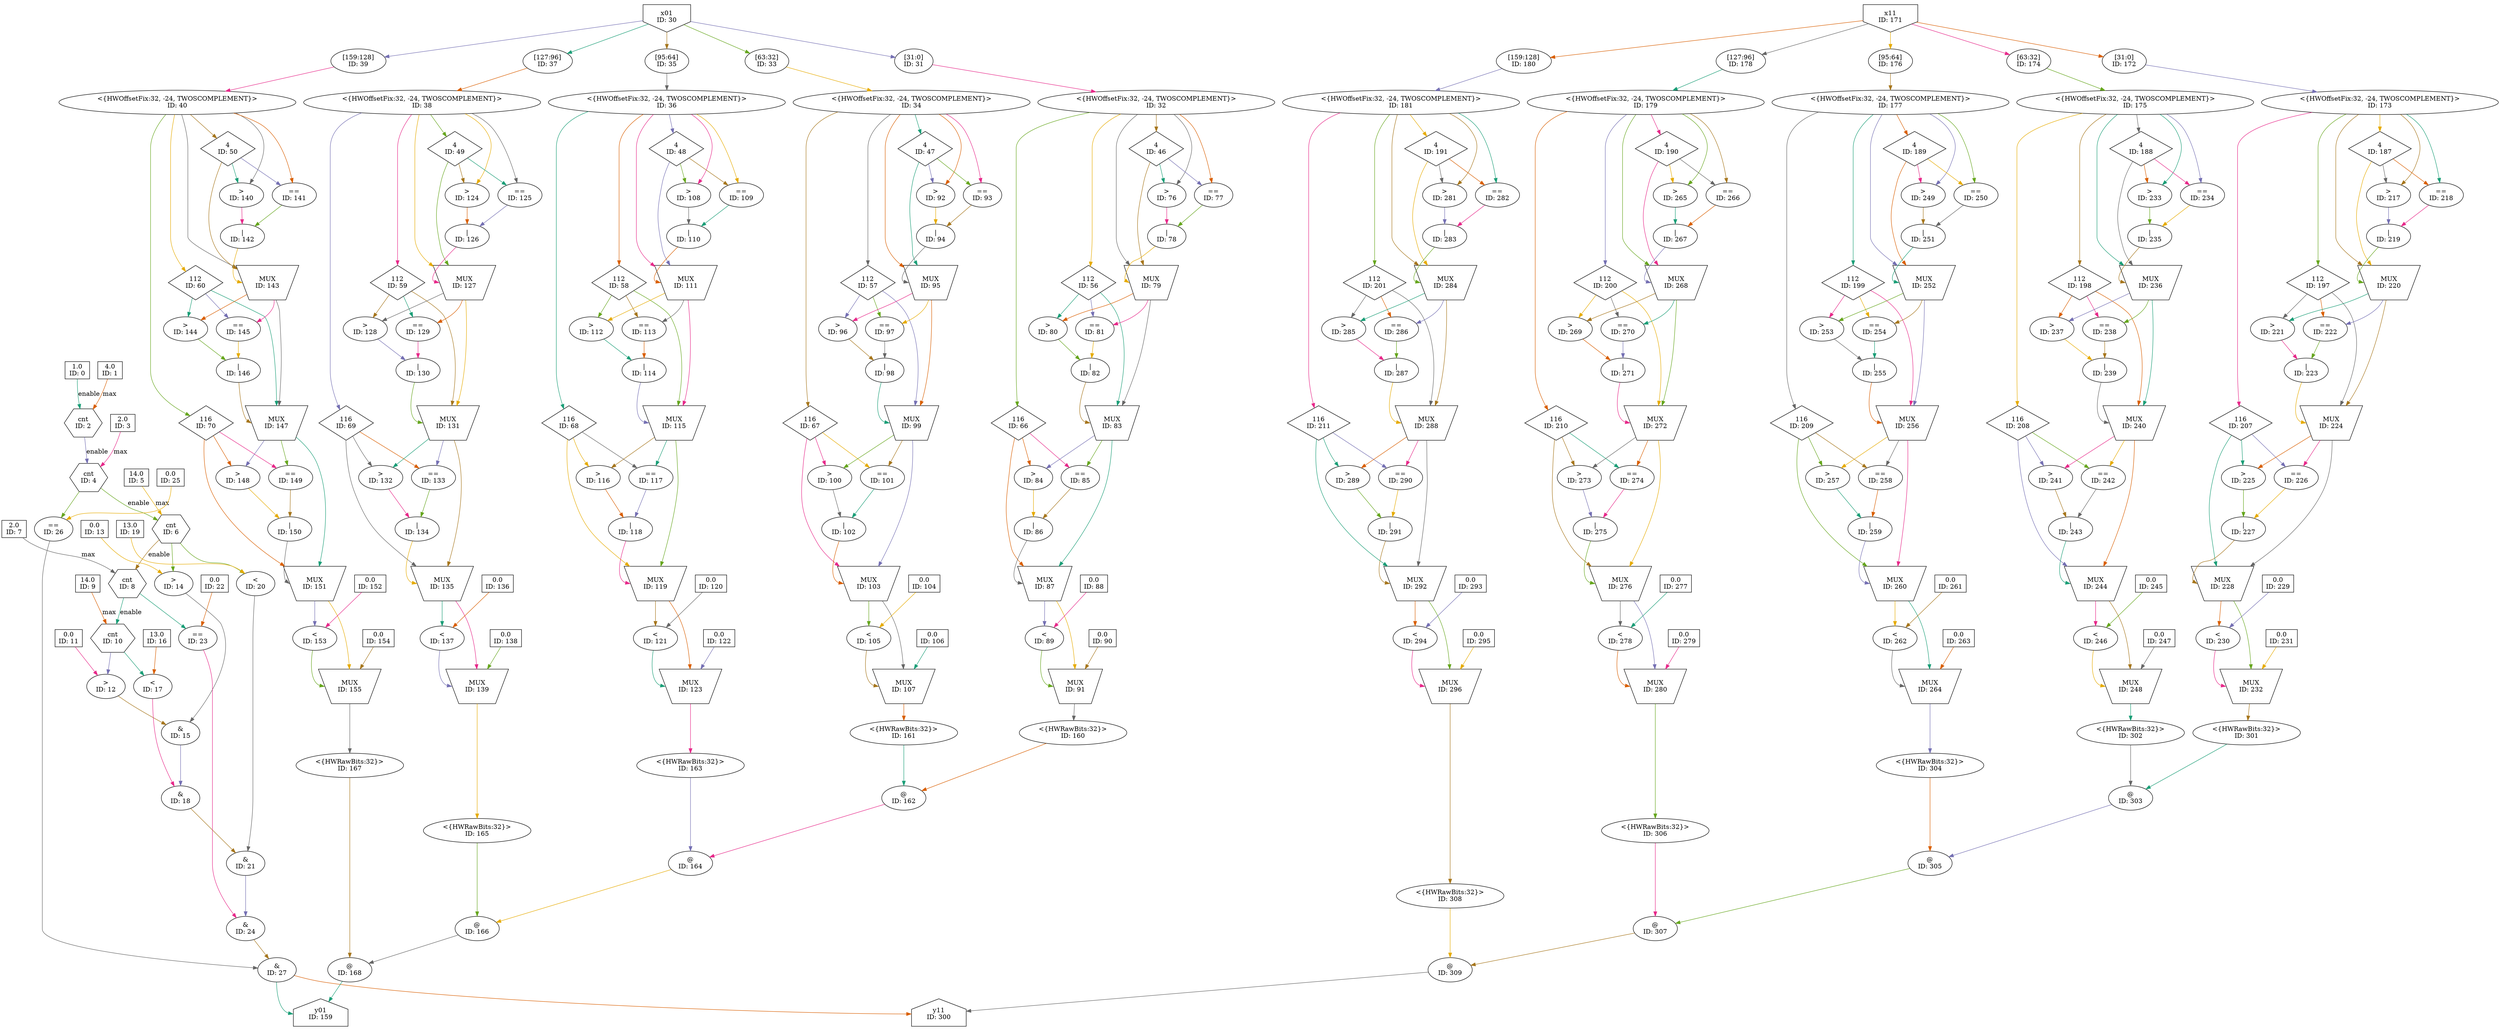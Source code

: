 digraph maxpooling00_optimised{
	NodeConstantDouble0 [shape=box, label="1.0\nID: 0"];
	NodeConstantDouble1 [shape=box, label="4.0\nID: 1"];
	NodeCounterV12 [shape=hexagon, label="cnt\nID: 2"];
	NodeConstantDouble3 [shape=box, label="2.0\nID: 3"];
	NodeCounterV14 [shape=hexagon, label="cnt\nID: 4"];
	NodeConstantDouble5 [shape=box, label="14.0\nID: 5"];
	NodeCounterV16 [shape=hexagon, label="cnt\nID: 6"];
	NodeConstantDouble7 [shape=box, label="2.0\nID: 7"];
	NodeCounterV18 [shape=hexagon, label="cnt\nID: 8"];
	NodeConstantDouble9 [shape=box, label="14.0\nID: 9"];
	NodeCounterV110 [shape=hexagon, label="cnt\nID: 10"];
	NodeConstantDouble11 [shape=box, label="0.0\nID: 11"];
	NodeGt12 [label=">\nID: 12"];
	NodeConstantDouble13 [shape=box, label="0.0\nID: 13"];
	NodeGt14 [label=">\nID: 14"];
	NodeAnd15 [label="&\nID: 15"];
	NodeConstantDouble16 [shape=box, label="13.0\nID: 16"];
	NodeLt17 [label="<\nID: 17"];
	NodeAnd18 [label="&\nID: 18"];
	NodeConstantDouble19 [shape=box, label="13.0\nID: 19"];
	NodeLt20 [label="<\nID: 20"];
	NodeAnd21 [label="&\nID: 21"];
	NodeConstantDouble22 [shape=box, label="0.0\nID: 22"];
	NodeEq23 [label="==\nID: 23"];
	NodeAnd24 [label="&\nID: 24"];
	NodeConstantDouble25 [shape=box, label="0.0\nID: 25"];
	NodeEq26 [label="==\nID: 26"];
	NodeAnd27 [label="&\nID: 27"];
	NodeInput30 [shape=invhouse, label="x01\nID: 30"];
	NodeSlice39 [label="[159:128]\nID: 39"];
	NodeReinterpret40 [label="<{HWOffsetFix:32, -24, TWOSCOMPLEMENT}>\nID: 40"];
	NodeStreamOffset70 [shape=diamond, label="116\nID: 70"];
	NodeStreamOffset60 [shape=diamond, label="112\nID: 60"];
	NodeStreamOffset50 [shape=diamond, label="4\nID: 50"];
	NodeGt140 [label=">\nID: 140"];
	NodeEq141 [label="==\nID: 141"];
	NodeOr142 [label="|\nID: 142"];
	NodeMux143 [shape=invtrapezium, label="MUX\nID: 143", height=0.5];
	NodeGt144 [label=">\nID: 144"];
	NodeEq145 [label="==\nID: 145"];
	NodeOr146 [label="|\nID: 146"];
	NodeMux147 [shape=invtrapezium, label="MUX\nID: 147", height=0.5];
	NodeGt148 [label=">\nID: 148"];
	NodeEq149 [label="==\nID: 149"];
	NodeOr150 [label="|\nID: 150"];
	NodeMux151 [shape=invtrapezium, label="MUX\nID: 151", height=0.5];
	NodeConstantDouble152 [shape=box, label="0.0\nID: 152"];
	NodeLt153 [label="<\nID: 153"];
	NodeConstantDouble154 [shape=box, label="0.0\nID: 154"];
	NodeMux155 [shape=invtrapezium, label="MUX\nID: 155", height=0.5];
	NodeReinterpret167 [label="<{HWRawBits:32}>\nID: 167"];
	NodeSlice37 [label="[127:96]\nID: 37"];
	NodeReinterpret38 [label="<{HWOffsetFix:32, -24, TWOSCOMPLEMENT}>\nID: 38"];
	NodeStreamOffset69 [shape=diamond, label="116\nID: 69"];
	NodeStreamOffset59 [shape=diamond, label="112\nID: 59"];
	NodeStreamOffset49 [shape=diamond, label="4\nID: 49"];
	NodeGt124 [label=">\nID: 124"];
	NodeEq125 [label="==\nID: 125"];
	NodeOr126 [label="|\nID: 126"];
	NodeMux127 [shape=invtrapezium, label="MUX\nID: 127", height=0.5];
	NodeGt128 [label=">\nID: 128"];
	NodeEq129 [label="==\nID: 129"];
	NodeOr130 [label="|\nID: 130"];
	NodeMux131 [shape=invtrapezium, label="MUX\nID: 131", height=0.5];
	NodeGt132 [label=">\nID: 132"];
	NodeEq133 [label="==\nID: 133"];
	NodeOr134 [label="|\nID: 134"];
	NodeMux135 [shape=invtrapezium, label="MUX\nID: 135", height=0.5];
	NodeConstantDouble136 [shape=box, label="0.0\nID: 136"];
	NodeLt137 [label="<\nID: 137"];
	NodeConstantDouble138 [shape=box, label="0.0\nID: 138"];
	NodeMux139 [shape=invtrapezium, label="MUX\nID: 139", height=0.5];
	NodeReinterpret165 [label="<{HWRawBits:32}>\nID: 165"];
	NodeSlice35 [label="[95:64]\nID: 35"];
	NodeReinterpret36 [label="<{HWOffsetFix:32, -24, TWOSCOMPLEMENT}>\nID: 36"];
	NodeStreamOffset68 [shape=diamond, label="116\nID: 68"];
	NodeStreamOffset58 [shape=diamond, label="112\nID: 58"];
	NodeStreamOffset48 [shape=diamond, label="4\nID: 48"];
	NodeGt108 [label=">\nID: 108"];
	NodeEq109 [label="==\nID: 109"];
	NodeOr110 [label="|\nID: 110"];
	NodeMux111 [shape=invtrapezium, label="MUX\nID: 111", height=0.5];
	NodeGt112 [label=">\nID: 112"];
	NodeEq113 [label="==\nID: 113"];
	NodeOr114 [label="|\nID: 114"];
	NodeMux115 [shape=invtrapezium, label="MUX\nID: 115", height=0.5];
	NodeGt116 [label=">\nID: 116"];
	NodeEq117 [label="==\nID: 117"];
	NodeOr118 [label="|\nID: 118"];
	NodeMux119 [shape=invtrapezium, label="MUX\nID: 119", height=0.5];
	NodeConstantDouble120 [shape=box, label="0.0\nID: 120"];
	NodeLt121 [label="<\nID: 121"];
	NodeConstantDouble122 [shape=box, label="0.0\nID: 122"];
	NodeMux123 [shape=invtrapezium, label="MUX\nID: 123", height=0.5];
	NodeReinterpret163 [label="<{HWRawBits:32}>\nID: 163"];
	NodeSlice33 [label="[63:32]\nID: 33"];
	NodeReinterpret34 [label="<{HWOffsetFix:32, -24, TWOSCOMPLEMENT}>\nID: 34"];
	NodeStreamOffset67 [shape=diamond, label="116\nID: 67"];
	NodeStreamOffset57 [shape=diamond, label="112\nID: 57"];
	NodeStreamOffset47 [shape=diamond, label="4\nID: 47"];
	NodeGt92 [label=">\nID: 92"];
	NodeEq93 [label="==\nID: 93"];
	NodeOr94 [label="|\nID: 94"];
	NodeMux95 [shape=invtrapezium, label="MUX\nID: 95", height=0.5];
	NodeGt96 [label=">\nID: 96"];
	NodeEq97 [label="==\nID: 97"];
	NodeOr98 [label="|\nID: 98"];
	NodeMux99 [shape=invtrapezium, label="MUX\nID: 99", height=0.5];
	NodeGt100 [label=">\nID: 100"];
	NodeEq101 [label="==\nID: 101"];
	NodeOr102 [label="|\nID: 102"];
	NodeMux103 [shape=invtrapezium, label="MUX\nID: 103", height=0.5];
	NodeConstantDouble104 [shape=box, label="0.0\nID: 104"];
	NodeLt105 [label="<\nID: 105"];
	NodeConstantDouble106 [shape=box, label="0.0\nID: 106"];
	NodeMux107 [shape=invtrapezium, label="MUX\nID: 107", height=0.5];
	NodeReinterpret161 [label="<{HWRawBits:32}>\nID: 161"];
	NodeSlice31 [label="[31:0]\nID: 31"];
	NodeReinterpret32 [label="<{HWOffsetFix:32, -24, TWOSCOMPLEMENT}>\nID: 32"];
	NodeStreamOffset66 [shape=diamond, label="116\nID: 66"];
	NodeStreamOffset56 [shape=diamond, label="112\nID: 56"];
	NodeStreamOffset46 [shape=diamond, label="4\nID: 46"];
	NodeGt76 [label=">\nID: 76"];
	NodeEq77 [label="==\nID: 77"];
	NodeOr78 [label="|\nID: 78"];
	NodeMux79 [shape=invtrapezium, label="MUX\nID: 79", height=0.5];
	NodeGt80 [label=">\nID: 80"];
	NodeEq81 [label="==\nID: 81"];
	NodeOr82 [label="|\nID: 82"];
	NodeMux83 [shape=invtrapezium, label="MUX\nID: 83", height=0.5];
	NodeGt84 [label=">\nID: 84"];
	NodeEq85 [label="==\nID: 85"];
	NodeOr86 [label="|\nID: 86"];
	NodeMux87 [shape=invtrapezium, label="MUX\nID: 87", height=0.5];
	NodeConstantDouble88 [shape=box, label="0.0\nID: 88"];
	NodeLt89 [label="<\nID: 89"];
	NodeConstantDouble90 [shape=box, label="0.0\nID: 90"];
	NodeMux91 [shape=invtrapezium, label="MUX\nID: 91", height=0.5];
	NodeReinterpret160 [label="<{HWRawBits:32}>\nID: 160"];
	NodeCat162 [label="@\nID: 162"];
	NodeCat164 [label="@\nID: 164"];
	NodeCat166 [label="@\nID: 166"];
	NodeCat168 [label="@\nID: 168"];
	NodeOutput159 [shape=house, label="y01\nID: 159"];
	NodeInput171 [shape=invhouse, label="x11\nID: 171"];
	NodeSlice180 [label="[159:128]\nID: 180"];
	NodeReinterpret181 [label="<{HWOffsetFix:32, -24, TWOSCOMPLEMENT}>\nID: 181"];
	NodeStreamOffset211 [shape=diamond, label="116\nID: 211"];
	NodeStreamOffset201 [shape=diamond, label="112\nID: 201"];
	NodeStreamOffset191 [shape=diamond, label="4\nID: 191"];
	NodeGt281 [label=">\nID: 281"];
	NodeEq282 [label="==\nID: 282"];
	NodeOr283 [label="|\nID: 283"];
	NodeMux284 [shape=invtrapezium, label="MUX\nID: 284", height=0.5];
	NodeGt285 [label=">\nID: 285"];
	NodeEq286 [label="==\nID: 286"];
	NodeOr287 [label="|\nID: 287"];
	NodeMux288 [shape=invtrapezium, label="MUX\nID: 288", height=0.5];
	NodeGt289 [label=">\nID: 289"];
	NodeEq290 [label="==\nID: 290"];
	NodeOr291 [label="|\nID: 291"];
	NodeMux292 [shape=invtrapezium, label="MUX\nID: 292", height=0.5];
	NodeConstantDouble293 [shape=box, label="0.0\nID: 293"];
	NodeLt294 [label="<\nID: 294"];
	NodeConstantDouble295 [shape=box, label="0.0\nID: 295"];
	NodeMux296 [shape=invtrapezium, label="MUX\nID: 296", height=0.5];
	NodeReinterpret308 [label="<{HWRawBits:32}>\nID: 308"];
	NodeSlice178 [label="[127:96]\nID: 178"];
	NodeReinterpret179 [label="<{HWOffsetFix:32, -24, TWOSCOMPLEMENT}>\nID: 179"];
	NodeStreamOffset210 [shape=diamond, label="116\nID: 210"];
	NodeStreamOffset200 [shape=diamond, label="112\nID: 200"];
	NodeStreamOffset190 [shape=diamond, label="4\nID: 190"];
	NodeGt265 [label=">\nID: 265"];
	NodeEq266 [label="==\nID: 266"];
	NodeOr267 [label="|\nID: 267"];
	NodeMux268 [shape=invtrapezium, label="MUX\nID: 268", height=0.5];
	NodeGt269 [label=">\nID: 269"];
	NodeEq270 [label="==\nID: 270"];
	NodeOr271 [label="|\nID: 271"];
	NodeMux272 [shape=invtrapezium, label="MUX\nID: 272", height=0.5];
	NodeGt273 [label=">\nID: 273"];
	NodeEq274 [label="==\nID: 274"];
	NodeOr275 [label="|\nID: 275"];
	NodeMux276 [shape=invtrapezium, label="MUX\nID: 276", height=0.5];
	NodeConstantDouble277 [shape=box, label="0.0\nID: 277"];
	NodeLt278 [label="<\nID: 278"];
	NodeConstantDouble279 [shape=box, label="0.0\nID: 279"];
	NodeMux280 [shape=invtrapezium, label="MUX\nID: 280", height=0.5];
	NodeReinterpret306 [label="<{HWRawBits:32}>\nID: 306"];
	NodeSlice176 [label="[95:64]\nID: 176"];
	NodeReinterpret177 [label="<{HWOffsetFix:32, -24, TWOSCOMPLEMENT}>\nID: 177"];
	NodeStreamOffset209 [shape=diamond, label="116\nID: 209"];
	NodeStreamOffset199 [shape=diamond, label="112\nID: 199"];
	NodeStreamOffset189 [shape=diamond, label="4\nID: 189"];
	NodeGt249 [label=">\nID: 249"];
	NodeEq250 [label="==\nID: 250"];
	NodeOr251 [label="|\nID: 251"];
	NodeMux252 [shape=invtrapezium, label="MUX\nID: 252", height=0.5];
	NodeGt253 [label=">\nID: 253"];
	NodeEq254 [label="==\nID: 254"];
	NodeOr255 [label="|\nID: 255"];
	NodeMux256 [shape=invtrapezium, label="MUX\nID: 256", height=0.5];
	NodeGt257 [label=">\nID: 257"];
	NodeEq258 [label="==\nID: 258"];
	NodeOr259 [label="|\nID: 259"];
	NodeMux260 [shape=invtrapezium, label="MUX\nID: 260", height=0.5];
	NodeConstantDouble261 [shape=box, label="0.0\nID: 261"];
	NodeLt262 [label="<\nID: 262"];
	NodeConstantDouble263 [shape=box, label="0.0\nID: 263"];
	NodeMux264 [shape=invtrapezium, label="MUX\nID: 264", height=0.5];
	NodeReinterpret304 [label="<{HWRawBits:32}>\nID: 304"];
	NodeSlice174 [label="[63:32]\nID: 174"];
	NodeReinterpret175 [label="<{HWOffsetFix:32, -24, TWOSCOMPLEMENT}>\nID: 175"];
	NodeStreamOffset208 [shape=diamond, label="116\nID: 208"];
	NodeStreamOffset198 [shape=diamond, label="112\nID: 198"];
	NodeStreamOffset188 [shape=diamond, label="4\nID: 188"];
	NodeGt233 [label=">\nID: 233"];
	NodeEq234 [label="==\nID: 234"];
	NodeOr235 [label="|\nID: 235"];
	NodeMux236 [shape=invtrapezium, label="MUX\nID: 236", height=0.5];
	NodeGt237 [label=">\nID: 237"];
	NodeEq238 [label="==\nID: 238"];
	NodeOr239 [label="|\nID: 239"];
	NodeMux240 [shape=invtrapezium, label="MUX\nID: 240", height=0.5];
	NodeGt241 [label=">\nID: 241"];
	NodeEq242 [label="==\nID: 242"];
	NodeOr243 [label="|\nID: 243"];
	NodeMux244 [shape=invtrapezium, label="MUX\nID: 244", height=0.5];
	NodeConstantDouble245 [shape=box, label="0.0\nID: 245"];
	NodeLt246 [label="<\nID: 246"];
	NodeConstantDouble247 [shape=box, label="0.0\nID: 247"];
	NodeMux248 [shape=invtrapezium, label="MUX\nID: 248", height=0.5];
	NodeReinterpret302 [label="<{HWRawBits:32}>\nID: 302"];
	NodeSlice172 [label="[31:0]\nID: 172"];
	NodeReinterpret173 [label="<{HWOffsetFix:32, -24, TWOSCOMPLEMENT}>\nID: 173"];
	NodeStreamOffset207 [shape=diamond, label="116\nID: 207"];
	NodeStreamOffset197 [shape=diamond, label="112\nID: 197"];
	NodeStreamOffset187 [shape=diamond, label="4\nID: 187"];
	NodeGt217 [label=">\nID: 217"];
	NodeEq218 [label="==\nID: 218"];
	NodeOr219 [label="|\nID: 219"];
	NodeMux220 [shape=invtrapezium, label="MUX\nID: 220", height=0.5];
	NodeGt221 [label=">\nID: 221"];
	NodeEq222 [label="==\nID: 222"];
	NodeOr223 [label="|\nID: 223"];
	NodeMux224 [shape=invtrapezium, label="MUX\nID: 224", height=0.5];
	NodeGt225 [label=">\nID: 225"];
	NodeEq226 [label="==\nID: 226"];
	NodeOr227 [label="|\nID: 227"];
	NodeMux228 [shape=invtrapezium, label="MUX\nID: 228", height=0.5];
	NodeConstantDouble229 [shape=box, label="0.0\nID: 229"];
	NodeLt230 [label="<\nID: 230"];
	NodeConstantDouble231 [shape=box, label="0.0\nID: 231"];
	NodeMux232 [shape=invtrapezium, label="MUX\nID: 232", height=0.5];
	NodeReinterpret301 [label="<{HWRawBits:32}>\nID: 301"];
	NodeCat303 [label="@\nID: 303"];
	NodeCat305 [label="@\nID: 305"];
	NodeCat307 [label="@\nID: 307"];
	NodeCat309 [label="@\nID: 309"];
	NodeOutput300 [shape=house, label="y11\nID: 300"];
	NodeConstantDouble0 -> NodeCounterV12[label="enable" color="/dark28/1" photon_data="EDGE,SrcNode:0,SrcNodePort:value"];
	NodeConstantDouble1 -> NodeCounterV12[label="max" color="/dark28/2" photon_data="EDGE,SrcNode:1,SrcNodePort:value"];
	NodeCounterV12 -> NodeCounterV14[label="enable" color="/dark28/3" photon_data="EDGE,SrcNode:2,SrcNodePort:wrap"];
	NodeConstantDouble3 -> NodeCounterV14[label="max" color="/dark28/4" photon_data="EDGE,SrcNode:3,SrcNodePort:value"];
	NodeCounterV14 -> NodeCounterV16[label="enable" color="/dark28/5" photon_data="EDGE,SrcNode:4,SrcNodePort:wrap"];
	NodeConstantDouble5 -> NodeCounterV16[label="max" color="/dark28/6" photon_data="EDGE,SrcNode:5,SrcNodePort:value"];
	NodeCounterV16 -> NodeCounterV18[label="enable" color="/dark28/7" photon_data="EDGE,SrcNode:6,SrcNodePort:wrap"];
	NodeConstantDouble7 -> NodeCounterV18[label="max" color="/dark28/8" photon_data="EDGE,SrcNode:7,SrcNodePort:value"];
	NodeCounterV18 -> NodeCounterV110[label="enable" color="/dark28/1" photon_data="EDGE,SrcNode:8,SrcNodePort:wrap"];
	NodeConstantDouble9 -> NodeCounterV110[label="max" color="/dark28/2" photon_data="EDGE,SrcNode:9,SrcNodePort:value"];
	NodeCounterV110 -> NodeGt12[color="/dark28/3" photon_data="EDGE,SrcNode:10,SrcNodePort:count"];
	NodeConstantDouble11 -> NodeGt12[color="/dark28/4" photon_data="EDGE,SrcNode:11,SrcNodePort:value"];
	NodeCounterV16 -> NodeGt14[color="/dark28/5" photon_data="EDGE,SrcNode:6,SrcNodePort:count"];
	NodeConstantDouble13 -> NodeGt14[color="/dark28/6" photon_data="EDGE,SrcNode:13,SrcNodePort:value"];
	NodeGt12 -> NodeAnd15[color="/dark28/7" photon_data="EDGE,SrcNode:12,SrcNodePort:result"];
	NodeGt14 -> NodeAnd15[color="/dark28/8" photon_data="EDGE,SrcNode:14,SrcNodePort:result"];
	NodeCounterV110 -> NodeLt17[color="/dark28/1" photon_data="EDGE,SrcNode:10,SrcNodePort:count"];
	NodeConstantDouble16 -> NodeLt17[color="/dark28/2" photon_data="EDGE,SrcNode:16,SrcNodePort:value"];
	NodeAnd15 -> NodeAnd18[color="/dark28/3" photon_data="EDGE,SrcNode:15,SrcNodePort:result"];
	NodeLt17 -> NodeAnd18[color="/dark28/4" photon_data="EDGE,SrcNode:17,SrcNodePort:result"];
	NodeCounterV16 -> NodeLt20[color="/dark28/5" photon_data="EDGE,SrcNode:6,SrcNodePort:count"];
	NodeConstantDouble19 -> NodeLt20[color="/dark28/6" photon_data="EDGE,SrcNode:19,SrcNodePort:value"];
	NodeAnd18 -> NodeAnd21[color="/dark28/7" photon_data="EDGE,SrcNode:18,SrcNodePort:result"];
	NodeLt20 -> NodeAnd21[color="/dark28/8" photon_data="EDGE,SrcNode:20,SrcNodePort:result"];
	NodeCounterV18 -> NodeEq23[color="/dark28/1" photon_data="EDGE,SrcNode:8,SrcNodePort:count"];
	NodeConstantDouble22 -> NodeEq23[color="/dark28/2" photon_data="EDGE,SrcNode:22,SrcNodePort:value"];
	NodeAnd21 -> NodeAnd24[color="/dark28/3" photon_data="EDGE,SrcNode:21,SrcNodePort:result"];
	NodeEq23 -> NodeAnd24[color="/dark28/4" photon_data="EDGE,SrcNode:23,SrcNodePort:result"];
	NodeCounterV14 -> NodeEq26[color="/dark28/5" photon_data="EDGE,SrcNode:4,SrcNodePort:count"];
	NodeConstantDouble25 -> NodeEq26[color="/dark28/6" photon_data="EDGE,SrcNode:25,SrcNodePort:value"];
	NodeAnd24 -> NodeAnd27[color="/dark28/7" photon_data="EDGE,SrcNode:24,SrcNodePort:result"];
	NodeEq26 -> NodeAnd27[color="/dark28/8" photon_data="EDGE,SrcNode:26,SrcNodePort:result"];
	NodeAnd27 -> NodeOutput159[headport="w" color="/dark28/1" ];
	NodeAnd27 -> NodeOutput300[headport="w" color="/dark28/2" ];
	NodeInput30 -> NodeSlice39[color="/dark28/3" photon_data="EDGE,SrcNode:30,SrcNodePort:data"];
	NodeSlice39 -> NodeReinterpret40[color="/dark28/4" photon_data="EDGE,SrcNode:39,SrcNodePort:result"];
	NodeReinterpret40 -> NodeStreamOffset70[color="/dark28/5" photon_data="EDGE,SrcNode:40,SrcNodePort:output"];
	NodeReinterpret40 -> NodeStreamOffset60[color="/dark28/6" photon_data="EDGE,SrcNode:40,SrcNodePort:output"];
	NodeReinterpret40 -> NodeStreamOffset50[color="/dark28/7" photon_data="EDGE,SrcNode:40,SrcNodePort:output"];
	NodeReinterpret40 -> NodeGt140[color="/dark28/8" photon_data="EDGE,SrcNode:40,SrcNodePort:output"];
	NodeStreamOffset50 -> NodeGt140[color="/dark28/1" photon_data="EDGE,SrcNode:50,SrcNodePort:output"];
	NodeReinterpret40 -> NodeEq141[color="/dark28/2" photon_data="EDGE,SrcNode:40,SrcNodePort:output"];
	NodeStreamOffset50 -> NodeEq141[color="/dark28/3" photon_data="EDGE,SrcNode:50,SrcNodePort:output"];
	NodeGt140 -> NodeOr142[color="/dark28/4" photon_data="EDGE,SrcNode:140,SrcNodePort:result"];
	NodeEq141 -> NodeOr142[color="/dark28/5" photon_data="EDGE,SrcNode:141,SrcNodePort:result"];
	NodeOr142 -> NodeMux143[headport="w" color="/dark28/6" photon_data="EDGE,SrcNode:142,SrcNodePort:result"];
	NodeStreamOffset50 -> NodeMux143[color="/dark28/7" photon_data="EDGE,SrcNode:50,SrcNodePort:output"];
	NodeReinterpret40 -> NodeMux143[color="/dark28/8" photon_data="EDGE,SrcNode:40,SrcNodePort:output"];
	NodeStreamOffset60 -> NodeGt144[color="/dark28/1" photon_data="EDGE,SrcNode:60,SrcNodePort:output"];
	NodeMux143 -> NodeGt144[color="/dark28/2" photon_data="EDGE,SrcNode:143,SrcNodePort:result"];
	NodeStreamOffset60 -> NodeEq145[color="/dark28/3" photon_data="EDGE,SrcNode:60,SrcNodePort:output"];
	NodeMux143 -> NodeEq145[color="/dark28/4" photon_data="EDGE,SrcNode:143,SrcNodePort:result"];
	NodeGt144 -> NodeOr146[color="/dark28/5" photon_data="EDGE,SrcNode:144,SrcNodePort:result"];
	NodeEq145 -> NodeOr146[color="/dark28/6" photon_data="EDGE,SrcNode:145,SrcNodePort:result"];
	NodeOr146 -> NodeMux147[headport="w" color="/dark28/7" photon_data="EDGE,SrcNode:146,SrcNodePort:result"];
	NodeMux143 -> NodeMux147[color="/dark28/8" photon_data="EDGE,SrcNode:143,SrcNodePort:result"];
	NodeStreamOffset60 -> NodeMux147[color="/dark28/1" photon_data="EDGE,SrcNode:60,SrcNodePort:output"];
	NodeStreamOffset70 -> NodeGt148[color="/dark28/2" photon_data="EDGE,SrcNode:70,SrcNodePort:output"];
	NodeMux147 -> NodeGt148[color="/dark28/3" photon_data="EDGE,SrcNode:147,SrcNodePort:result"];
	NodeStreamOffset70 -> NodeEq149[color="/dark28/4" photon_data="EDGE,SrcNode:70,SrcNodePort:output"];
	NodeMux147 -> NodeEq149[color="/dark28/5" photon_data="EDGE,SrcNode:147,SrcNodePort:result"];
	NodeGt148 -> NodeOr150[color="/dark28/6" photon_data="EDGE,SrcNode:148,SrcNodePort:result"];
	NodeEq149 -> NodeOr150[color="/dark28/7" photon_data="EDGE,SrcNode:149,SrcNodePort:result"];
	NodeOr150 -> NodeMux151[headport="w" color="/dark28/8" photon_data="EDGE,SrcNode:150,SrcNodePort:result"];
	NodeMux147 -> NodeMux151[color="/dark28/1" photon_data="EDGE,SrcNode:147,SrcNodePort:result"];
	NodeStreamOffset70 -> NodeMux151[color="/dark28/2" photon_data="EDGE,SrcNode:70,SrcNodePort:output"];
	NodeMux151 -> NodeLt153[color="/dark28/3" photon_data="EDGE,SrcNode:151,SrcNodePort:result"];
	NodeConstantDouble152 -> NodeLt153[color="/dark28/4" photon_data="EDGE,SrcNode:152,SrcNodePort:value"];
	NodeLt153 -> NodeMux155[headport="w" color="/dark28/5" photon_data="EDGE,SrcNode:153,SrcNodePort:result"];
	NodeMux151 -> NodeMux155[color="/dark28/6" photon_data="EDGE,SrcNode:151,SrcNodePort:result"];
	NodeConstantDouble154 -> NodeMux155[color="/dark28/7" photon_data="EDGE,SrcNode:154,SrcNodePort:value"];
	NodeMux155 -> NodeReinterpret167[color="/dark28/8" photon_data="EDGE,SrcNode:155,SrcNodePort:result"];
	NodeInput30 -> NodeSlice37[color="/dark28/1" photon_data="EDGE,SrcNode:30,SrcNodePort:data"];
	NodeSlice37 -> NodeReinterpret38[color="/dark28/2" photon_data="EDGE,SrcNode:37,SrcNodePort:result"];
	NodeReinterpret38 -> NodeStreamOffset69[color="/dark28/3" photon_data="EDGE,SrcNode:38,SrcNodePort:output"];
	NodeReinterpret38 -> NodeStreamOffset59[color="/dark28/4" photon_data="EDGE,SrcNode:38,SrcNodePort:output"];
	NodeReinterpret38 -> NodeStreamOffset49[color="/dark28/5" photon_data="EDGE,SrcNode:38,SrcNodePort:output"];
	NodeReinterpret38 -> NodeGt124[color="/dark28/6" photon_data="EDGE,SrcNode:38,SrcNodePort:output"];
	NodeStreamOffset49 -> NodeGt124[color="/dark28/7" photon_data="EDGE,SrcNode:49,SrcNodePort:output"];
	NodeReinterpret38 -> NodeEq125[color="/dark28/8" photon_data="EDGE,SrcNode:38,SrcNodePort:output"];
	NodeStreamOffset49 -> NodeEq125[color="/dark28/1" photon_data="EDGE,SrcNode:49,SrcNodePort:output"];
	NodeGt124 -> NodeOr126[color="/dark28/2" photon_data="EDGE,SrcNode:124,SrcNodePort:result"];
	NodeEq125 -> NodeOr126[color="/dark28/3" photon_data="EDGE,SrcNode:125,SrcNodePort:result"];
	NodeOr126 -> NodeMux127[headport="w" color="/dark28/4" photon_data="EDGE,SrcNode:126,SrcNodePort:result"];
	NodeStreamOffset49 -> NodeMux127[color="/dark28/5" photon_data="EDGE,SrcNode:49,SrcNodePort:output"];
	NodeReinterpret38 -> NodeMux127[color="/dark28/6" photon_data="EDGE,SrcNode:38,SrcNodePort:output"];
	NodeStreamOffset59 -> NodeGt128[color="/dark28/7" photon_data="EDGE,SrcNode:59,SrcNodePort:output"];
	NodeMux127 -> NodeGt128[color="/dark28/8" photon_data="EDGE,SrcNode:127,SrcNodePort:result"];
	NodeStreamOffset59 -> NodeEq129[color="/dark28/1" photon_data="EDGE,SrcNode:59,SrcNodePort:output"];
	NodeMux127 -> NodeEq129[color="/dark28/2" photon_data="EDGE,SrcNode:127,SrcNodePort:result"];
	NodeGt128 -> NodeOr130[color="/dark28/3" photon_data="EDGE,SrcNode:128,SrcNodePort:result"];
	NodeEq129 -> NodeOr130[color="/dark28/4" photon_data="EDGE,SrcNode:129,SrcNodePort:result"];
	NodeOr130 -> NodeMux131[headport="w" color="/dark28/5" photon_data="EDGE,SrcNode:130,SrcNodePort:result"];
	NodeMux127 -> NodeMux131[color="/dark28/6" photon_data="EDGE,SrcNode:127,SrcNodePort:result"];
	NodeStreamOffset59 -> NodeMux131[color="/dark28/7" photon_data="EDGE,SrcNode:59,SrcNodePort:output"];
	NodeStreamOffset69 -> NodeGt132[color="/dark28/8" photon_data="EDGE,SrcNode:69,SrcNodePort:output"];
	NodeMux131 -> NodeGt132[color="/dark28/1" photon_data="EDGE,SrcNode:131,SrcNodePort:result"];
	NodeStreamOffset69 -> NodeEq133[color="/dark28/2" photon_data="EDGE,SrcNode:69,SrcNodePort:output"];
	NodeMux131 -> NodeEq133[color="/dark28/3" photon_data="EDGE,SrcNode:131,SrcNodePort:result"];
	NodeGt132 -> NodeOr134[color="/dark28/4" photon_data="EDGE,SrcNode:132,SrcNodePort:result"];
	NodeEq133 -> NodeOr134[color="/dark28/5" photon_data="EDGE,SrcNode:133,SrcNodePort:result"];
	NodeOr134 -> NodeMux135[headport="w" color="/dark28/6" photon_data="EDGE,SrcNode:134,SrcNodePort:result"];
	NodeMux131 -> NodeMux135[color="/dark28/7" photon_data="EDGE,SrcNode:131,SrcNodePort:result"];
	NodeStreamOffset69 -> NodeMux135[color="/dark28/8" photon_data="EDGE,SrcNode:69,SrcNodePort:output"];
	NodeMux135 -> NodeLt137[color="/dark28/1" photon_data="EDGE,SrcNode:135,SrcNodePort:result"];
	NodeConstantDouble136 -> NodeLt137[color="/dark28/2" photon_data="EDGE,SrcNode:136,SrcNodePort:value"];
	NodeLt137 -> NodeMux139[headport="w" color="/dark28/3" photon_data="EDGE,SrcNode:137,SrcNodePort:result"];
	NodeMux135 -> NodeMux139[color="/dark28/4" photon_data="EDGE,SrcNode:135,SrcNodePort:result"];
	NodeConstantDouble138 -> NodeMux139[color="/dark28/5" photon_data="EDGE,SrcNode:138,SrcNodePort:value"];
	NodeMux139 -> NodeReinterpret165[color="/dark28/6" photon_data="EDGE,SrcNode:139,SrcNodePort:result"];
	NodeInput30 -> NodeSlice35[color="/dark28/7" photon_data="EDGE,SrcNode:30,SrcNodePort:data"];
	NodeSlice35 -> NodeReinterpret36[color="/dark28/8" photon_data="EDGE,SrcNode:35,SrcNodePort:result"];
	NodeReinterpret36 -> NodeStreamOffset68[color="/dark28/1" photon_data="EDGE,SrcNode:36,SrcNodePort:output"];
	NodeReinterpret36 -> NodeStreamOffset58[color="/dark28/2" photon_data="EDGE,SrcNode:36,SrcNodePort:output"];
	NodeReinterpret36 -> NodeStreamOffset48[color="/dark28/3" photon_data="EDGE,SrcNode:36,SrcNodePort:output"];
	NodeReinterpret36 -> NodeGt108[color="/dark28/4" photon_data="EDGE,SrcNode:36,SrcNodePort:output"];
	NodeStreamOffset48 -> NodeGt108[color="/dark28/5" photon_data="EDGE,SrcNode:48,SrcNodePort:output"];
	NodeReinterpret36 -> NodeEq109[color="/dark28/6" photon_data="EDGE,SrcNode:36,SrcNodePort:output"];
	NodeStreamOffset48 -> NodeEq109[color="/dark28/7" photon_data="EDGE,SrcNode:48,SrcNodePort:output"];
	NodeGt108 -> NodeOr110[color="/dark28/8" photon_data="EDGE,SrcNode:108,SrcNodePort:result"];
	NodeEq109 -> NodeOr110[color="/dark28/1" photon_data="EDGE,SrcNode:109,SrcNodePort:result"];
	NodeOr110 -> NodeMux111[headport="w" color="/dark28/2" photon_data="EDGE,SrcNode:110,SrcNodePort:result"];
	NodeStreamOffset48 -> NodeMux111[color="/dark28/3" photon_data="EDGE,SrcNode:48,SrcNodePort:output"];
	NodeReinterpret36 -> NodeMux111[color="/dark28/4" photon_data="EDGE,SrcNode:36,SrcNodePort:output"];
	NodeStreamOffset58 -> NodeGt112[color="/dark28/5" photon_data="EDGE,SrcNode:58,SrcNodePort:output"];
	NodeMux111 -> NodeGt112[color="/dark28/6" photon_data="EDGE,SrcNode:111,SrcNodePort:result"];
	NodeStreamOffset58 -> NodeEq113[color="/dark28/7" photon_data="EDGE,SrcNode:58,SrcNodePort:output"];
	NodeMux111 -> NodeEq113[color="/dark28/8" photon_data="EDGE,SrcNode:111,SrcNodePort:result"];
	NodeGt112 -> NodeOr114[color="/dark28/1" photon_data="EDGE,SrcNode:112,SrcNodePort:result"];
	NodeEq113 -> NodeOr114[color="/dark28/2" photon_data="EDGE,SrcNode:113,SrcNodePort:result"];
	NodeOr114 -> NodeMux115[headport="w" color="/dark28/3" photon_data="EDGE,SrcNode:114,SrcNodePort:result"];
	NodeMux111 -> NodeMux115[color="/dark28/4" photon_data="EDGE,SrcNode:111,SrcNodePort:result"];
	NodeStreamOffset58 -> NodeMux115[color="/dark28/5" photon_data="EDGE,SrcNode:58,SrcNodePort:output"];
	NodeStreamOffset68 -> NodeGt116[color="/dark28/6" photon_data="EDGE,SrcNode:68,SrcNodePort:output"];
	NodeMux115 -> NodeGt116[color="/dark28/7" photon_data="EDGE,SrcNode:115,SrcNodePort:result"];
	NodeStreamOffset68 -> NodeEq117[color="/dark28/8" photon_data="EDGE,SrcNode:68,SrcNodePort:output"];
	NodeMux115 -> NodeEq117[color="/dark28/1" photon_data="EDGE,SrcNode:115,SrcNodePort:result"];
	NodeGt116 -> NodeOr118[color="/dark28/2" photon_data="EDGE,SrcNode:116,SrcNodePort:result"];
	NodeEq117 -> NodeOr118[color="/dark28/3" photon_data="EDGE,SrcNode:117,SrcNodePort:result"];
	NodeOr118 -> NodeMux119[headport="w" color="/dark28/4" photon_data="EDGE,SrcNode:118,SrcNodePort:result"];
	NodeMux115 -> NodeMux119[color="/dark28/5" photon_data="EDGE,SrcNode:115,SrcNodePort:result"];
	NodeStreamOffset68 -> NodeMux119[color="/dark28/6" photon_data="EDGE,SrcNode:68,SrcNodePort:output"];
	NodeMux119 -> NodeLt121[color="/dark28/7" photon_data="EDGE,SrcNode:119,SrcNodePort:result"];
	NodeConstantDouble120 -> NodeLt121[color="/dark28/8" photon_data="EDGE,SrcNode:120,SrcNodePort:value"];
	NodeLt121 -> NodeMux123[headport="w" color="/dark28/1" photon_data="EDGE,SrcNode:121,SrcNodePort:result"];
	NodeMux119 -> NodeMux123[color="/dark28/2" photon_data="EDGE,SrcNode:119,SrcNodePort:result"];
	NodeConstantDouble122 -> NodeMux123[color="/dark28/3" photon_data="EDGE,SrcNode:122,SrcNodePort:value"];
	NodeMux123 -> NodeReinterpret163[color="/dark28/4" photon_data="EDGE,SrcNode:123,SrcNodePort:result"];
	NodeInput30 -> NodeSlice33[color="/dark28/5" photon_data="EDGE,SrcNode:30,SrcNodePort:data"];
	NodeSlice33 -> NodeReinterpret34[color="/dark28/6" photon_data="EDGE,SrcNode:33,SrcNodePort:result"];
	NodeReinterpret34 -> NodeStreamOffset67[color="/dark28/7" photon_data="EDGE,SrcNode:34,SrcNodePort:output"];
	NodeReinterpret34 -> NodeStreamOffset57[color="/dark28/8" photon_data="EDGE,SrcNode:34,SrcNodePort:output"];
	NodeReinterpret34 -> NodeStreamOffset47[color="/dark28/1" photon_data="EDGE,SrcNode:34,SrcNodePort:output"];
	NodeReinterpret34 -> NodeGt92[color="/dark28/2" photon_data="EDGE,SrcNode:34,SrcNodePort:output"];
	NodeStreamOffset47 -> NodeGt92[color="/dark28/3" photon_data="EDGE,SrcNode:47,SrcNodePort:output"];
	NodeReinterpret34 -> NodeEq93[color="/dark28/4" photon_data="EDGE,SrcNode:34,SrcNodePort:output"];
	NodeStreamOffset47 -> NodeEq93[color="/dark28/5" photon_data="EDGE,SrcNode:47,SrcNodePort:output"];
	NodeGt92 -> NodeOr94[color="/dark28/6" photon_data="EDGE,SrcNode:92,SrcNodePort:result"];
	NodeEq93 -> NodeOr94[color="/dark28/7" photon_data="EDGE,SrcNode:93,SrcNodePort:result"];
	NodeOr94 -> NodeMux95[headport="w" color="/dark28/8" photon_data="EDGE,SrcNode:94,SrcNodePort:result"];
	NodeStreamOffset47 -> NodeMux95[color="/dark28/1" photon_data="EDGE,SrcNode:47,SrcNodePort:output"];
	NodeReinterpret34 -> NodeMux95[color="/dark28/2" photon_data="EDGE,SrcNode:34,SrcNodePort:output"];
	NodeStreamOffset57 -> NodeGt96[color="/dark28/3" photon_data="EDGE,SrcNode:57,SrcNodePort:output"];
	NodeMux95 -> NodeGt96[color="/dark28/4" photon_data="EDGE,SrcNode:95,SrcNodePort:result"];
	NodeStreamOffset57 -> NodeEq97[color="/dark28/5" photon_data="EDGE,SrcNode:57,SrcNodePort:output"];
	NodeMux95 -> NodeEq97[color="/dark28/6" photon_data="EDGE,SrcNode:95,SrcNodePort:result"];
	NodeGt96 -> NodeOr98[color="/dark28/7" photon_data="EDGE,SrcNode:96,SrcNodePort:result"];
	NodeEq97 -> NodeOr98[color="/dark28/8" photon_data="EDGE,SrcNode:97,SrcNodePort:result"];
	NodeOr98 -> NodeMux99[headport="w" color="/dark28/1" photon_data="EDGE,SrcNode:98,SrcNodePort:result"];
	NodeMux95 -> NodeMux99[color="/dark28/2" photon_data="EDGE,SrcNode:95,SrcNodePort:result"];
	NodeStreamOffset57 -> NodeMux99[color="/dark28/3" photon_data="EDGE,SrcNode:57,SrcNodePort:output"];
	NodeStreamOffset67 -> NodeGt100[color="/dark28/4" photon_data="EDGE,SrcNode:67,SrcNodePort:output"];
	NodeMux99 -> NodeGt100[color="/dark28/5" photon_data="EDGE,SrcNode:99,SrcNodePort:result"];
	NodeStreamOffset67 -> NodeEq101[color="/dark28/6" photon_data="EDGE,SrcNode:67,SrcNodePort:output"];
	NodeMux99 -> NodeEq101[color="/dark28/7" photon_data="EDGE,SrcNode:99,SrcNodePort:result"];
	NodeGt100 -> NodeOr102[color="/dark28/8" photon_data="EDGE,SrcNode:100,SrcNodePort:result"];
	NodeEq101 -> NodeOr102[color="/dark28/1" photon_data="EDGE,SrcNode:101,SrcNodePort:result"];
	NodeOr102 -> NodeMux103[headport="w" color="/dark28/2" photon_data="EDGE,SrcNode:102,SrcNodePort:result"];
	NodeMux99 -> NodeMux103[color="/dark28/3" photon_data="EDGE,SrcNode:99,SrcNodePort:result"];
	NodeStreamOffset67 -> NodeMux103[color="/dark28/4" photon_data="EDGE,SrcNode:67,SrcNodePort:output"];
	NodeMux103 -> NodeLt105[color="/dark28/5" photon_data="EDGE,SrcNode:103,SrcNodePort:result"];
	NodeConstantDouble104 -> NodeLt105[color="/dark28/6" photon_data="EDGE,SrcNode:104,SrcNodePort:value"];
	NodeLt105 -> NodeMux107[headport="w" color="/dark28/7" photon_data="EDGE,SrcNode:105,SrcNodePort:result"];
	NodeMux103 -> NodeMux107[color="/dark28/8" photon_data="EDGE,SrcNode:103,SrcNodePort:result"];
	NodeConstantDouble106 -> NodeMux107[color="/dark28/1" photon_data="EDGE,SrcNode:106,SrcNodePort:value"];
	NodeMux107 -> NodeReinterpret161[color="/dark28/2" photon_data="EDGE,SrcNode:107,SrcNodePort:result"];
	NodeInput30 -> NodeSlice31[color="/dark28/3" photon_data="EDGE,SrcNode:30,SrcNodePort:data"];
	NodeSlice31 -> NodeReinterpret32[color="/dark28/4" photon_data="EDGE,SrcNode:31,SrcNodePort:result"];
	NodeReinterpret32 -> NodeStreamOffset66[color="/dark28/5" photon_data="EDGE,SrcNode:32,SrcNodePort:output"];
	NodeReinterpret32 -> NodeStreamOffset56[color="/dark28/6" photon_data="EDGE,SrcNode:32,SrcNodePort:output"];
	NodeReinterpret32 -> NodeStreamOffset46[color="/dark28/7" photon_data="EDGE,SrcNode:32,SrcNodePort:output"];
	NodeReinterpret32 -> NodeGt76[color="/dark28/8" photon_data="EDGE,SrcNode:32,SrcNodePort:output"];
	NodeStreamOffset46 -> NodeGt76[color="/dark28/1" photon_data="EDGE,SrcNode:46,SrcNodePort:output"];
	NodeReinterpret32 -> NodeEq77[color="/dark28/2" photon_data="EDGE,SrcNode:32,SrcNodePort:output"];
	NodeStreamOffset46 -> NodeEq77[color="/dark28/3" photon_data="EDGE,SrcNode:46,SrcNodePort:output"];
	NodeGt76 -> NodeOr78[color="/dark28/4" photon_data="EDGE,SrcNode:76,SrcNodePort:result"];
	NodeEq77 -> NodeOr78[color="/dark28/5" photon_data="EDGE,SrcNode:77,SrcNodePort:result"];
	NodeOr78 -> NodeMux79[headport="w" color="/dark28/6" photon_data="EDGE,SrcNode:78,SrcNodePort:result"];
	NodeStreamOffset46 -> NodeMux79[color="/dark28/7" photon_data="EDGE,SrcNode:46,SrcNodePort:output"];
	NodeReinterpret32 -> NodeMux79[color="/dark28/8" photon_data="EDGE,SrcNode:32,SrcNodePort:output"];
	NodeStreamOffset56 -> NodeGt80[color="/dark28/1" photon_data="EDGE,SrcNode:56,SrcNodePort:output"];
	NodeMux79 -> NodeGt80[color="/dark28/2" photon_data="EDGE,SrcNode:79,SrcNodePort:result"];
	NodeStreamOffset56 -> NodeEq81[color="/dark28/3" photon_data="EDGE,SrcNode:56,SrcNodePort:output"];
	NodeMux79 -> NodeEq81[color="/dark28/4" photon_data="EDGE,SrcNode:79,SrcNodePort:result"];
	NodeGt80 -> NodeOr82[color="/dark28/5" photon_data="EDGE,SrcNode:80,SrcNodePort:result"];
	NodeEq81 -> NodeOr82[color="/dark28/6" photon_data="EDGE,SrcNode:81,SrcNodePort:result"];
	NodeOr82 -> NodeMux83[headport="w" color="/dark28/7" photon_data="EDGE,SrcNode:82,SrcNodePort:result"];
	NodeMux79 -> NodeMux83[color="/dark28/8" photon_data="EDGE,SrcNode:79,SrcNodePort:result"];
	NodeStreamOffset56 -> NodeMux83[color="/dark28/1" photon_data="EDGE,SrcNode:56,SrcNodePort:output"];
	NodeStreamOffset66 -> NodeGt84[color="/dark28/2" photon_data="EDGE,SrcNode:66,SrcNodePort:output"];
	NodeMux83 -> NodeGt84[color="/dark28/3" photon_data="EDGE,SrcNode:83,SrcNodePort:result"];
	NodeStreamOffset66 -> NodeEq85[color="/dark28/4" photon_data="EDGE,SrcNode:66,SrcNodePort:output"];
	NodeMux83 -> NodeEq85[color="/dark28/5" photon_data="EDGE,SrcNode:83,SrcNodePort:result"];
	NodeGt84 -> NodeOr86[color="/dark28/6" photon_data="EDGE,SrcNode:84,SrcNodePort:result"];
	NodeEq85 -> NodeOr86[color="/dark28/7" photon_data="EDGE,SrcNode:85,SrcNodePort:result"];
	NodeOr86 -> NodeMux87[headport="w" color="/dark28/8" photon_data="EDGE,SrcNode:86,SrcNodePort:result"];
	NodeMux83 -> NodeMux87[color="/dark28/1" photon_data="EDGE,SrcNode:83,SrcNodePort:result"];
	NodeStreamOffset66 -> NodeMux87[color="/dark28/2" photon_data="EDGE,SrcNode:66,SrcNodePort:output"];
	NodeMux87 -> NodeLt89[color="/dark28/3" photon_data="EDGE,SrcNode:87,SrcNodePort:result"];
	NodeConstantDouble88 -> NodeLt89[color="/dark28/4" photon_data="EDGE,SrcNode:88,SrcNodePort:value"];
	NodeLt89 -> NodeMux91[headport="w" color="/dark28/5" photon_data="EDGE,SrcNode:89,SrcNodePort:result"];
	NodeMux87 -> NodeMux91[color="/dark28/6" photon_data="EDGE,SrcNode:87,SrcNodePort:result"];
	NodeConstantDouble90 -> NodeMux91[color="/dark28/7" photon_data="EDGE,SrcNode:90,SrcNodePort:value"];
	NodeMux91 -> NodeReinterpret160[color="/dark28/8" photon_data="EDGE,SrcNode:91,SrcNodePort:result"];
	NodeReinterpret161 -> NodeCat162[color="/dark28/1" photon_data="EDGE,SrcNode:161,SrcNodePort:output"];
	NodeReinterpret160 -> NodeCat162[color="/dark28/2" photon_data="EDGE,SrcNode:160,SrcNodePort:output"];
	NodeReinterpret163 -> NodeCat164[color="/dark28/3" photon_data="EDGE,SrcNode:163,SrcNodePort:output"];
	NodeCat162 -> NodeCat164[color="/dark28/4" photon_data="EDGE,SrcNode:162,SrcNodePort:result"];
	NodeReinterpret165 -> NodeCat166[color="/dark28/5" photon_data="EDGE,SrcNode:165,SrcNodePort:output"];
	NodeCat164 -> NodeCat166[color="/dark28/6" photon_data="EDGE,SrcNode:164,SrcNodePort:result"];
	NodeReinterpret167 -> NodeCat168[color="/dark28/7" photon_data="EDGE,SrcNode:167,SrcNodePort:output"];
	NodeCat166 -> NodeCat168[color="/dark28/8" photon_data="EDGE,SrcNode:166,SrcNodePort:result"];
	NodeCat168 -> NodeOutput159[color="/dark28/1" photon_data="EDGE,SrcNode:168,SrcNodePort:result"];
	NodeInput171 -> NodeSlice180[color="/dark28/2" photon_data="EDGE,SrcNode:171,SrcNodePort:data"];
	NodeSlice180 -> NodeReinterpret181[color="/dark28/3" photon_data="EDGE,SrcNode:180,SrcNodePort:result"];
	NodeReinterpret181 -> NodeStreamOffset211[color="/dark28/4" photon_data="EDGE,SrcNode:181,SrcNodePort:output"];
	NodeReinterpret181 -> NodeStreamOffset201[color="/dark28/5" photon_data="EDGE,SrcNode:181,SrcNodePort:output"];
	NodeReinterpret181 -> NodeStreamOffset191[color="/dark28/6" photon_data="EDGE,SrcNode:181,SrcNodePort:output"];
	NodeReinterpret181 -> NodeGt281[color="/dark28/7" photon_data="EDGE,SrcNode:181,SrcNodePort:output"];
	NodeStreamOffset191 -> NodeGt281[color="/dark28/8" photon_data="EDGE,SrcNode:191,SrcNodePort:output"];
	NodeReinterpret181 -> NodeEq282[color="/dark28/1" photon_data="EDGE,SrcNode:181,SrcNodePort:output"];
	NodeStreamOffset191 -> NodeEq282[color="/dark28/2" photon_data="EDGE,SrcNode:191,SrcNodePort:output"];
	NodeGt281 -> NodeOr283[color="/dark28/3" photon_data="EDGE,SrcNode:281,SrcNodePort:result"];
	NodeEq282 -> NodeOr283[color="/dark28/4" photon_data="EDGE,SrcNode:282,SrcNodePort:result"];
	NodeOr283 -> NodeMux284[headport="w" color="/dark28/5" photon_data="EDGE,SrcNode:283,SrcNodePort:result"];
	NodeStreamOffset191 -> NodeMux284[color="/dark28/6" photon_data="EDGE,SrcNode:191,SrcNodePort:output"];
	NodeReinterpret181 -> NodeMux284[color="/dark28/7" photon_data="EDGE,SrcNode:181,SrcNodePort:output"];
	NodeStreamOffset201 -> NodeGt285[color="/dark28/8" photon_data="EDGE,SrcNode:201,SrcNodePort:output"];
	NodeMux284 -> NodeGt285[color="/dark28/1" photon_data="EDGE,SrcNode:284,SrcNodePort:result"];
	NodeStreamOffset201 -> NodeEq286[color="/dark28/2" photon_data="EDGE,SrcNode:201,SrcNodePort:output"];
	NodeMux284 -> NodeEq286[color="/dark28/3" photon_data="EDGE,SrcNode:284,SrcNodePort:result"];
	NodeGt285 -> NodeOr287[color="/dark28/4" photon_data="EDGE,SrcNode:285,SrcNodePort:result"];
	NodeEq286 -> NodeOr287[color="/dark28/5" photon_data="EDGE,SrcNode:286,SrcNodePort:result"];
	NodeOr287 -> NodeMux288[headport="w" color="/dark28/6" photon_data="EDGE,SrcNode:287,SrcNodePort:result"];
	NodeMux284 -> NodeMux288[color="/dark28/7" photon_data="EDGE,SrcNode:284,SrcNodePort:result"];
	NodeStreamOffset201 -> NodeMux288[color="/dark28/8" photon_data="EDGE,SrcNode:201,SrcNodePort:output"];
	NodeStreamOffset211 -> NodeGt289[color="/dark28/1" photon_data="EDGE,SrcNode:211,SrcNodePort:output"];
	NodeMux288 -> NodeGt289[color="/dark28/2" photon_data="EDGE,SrcNode:288,SrcNodePort:result"];
	NodeStreamOffset211 -> NodeEq290[color="/dark28/3" photon_data="EDGE,SrcNode:211,SrcNodePort:output"];
	NodeMux288 -> NodeEq290[color="/dark28/4" photon_data="EDGE,SrcNode:288,SrcNodePort:result"];
	NodeGt289 -> NodeOr291[color="/dark28/5" photon_data="EDGE,SrcNode:289,SrcNodePort:result"];
	NodeEq290 -> NodeOr291[color="/dark28/6" photon_data="EDGE,SrcNode:290,SrcNodePort:result"];
	NodeOr291 -> NodeMux292[headport="w" color="/dark28/7" photon_data="EDGE,SrcNode:291,SrcNodePort:result"];
	NodeMux288 -> NodeMux292[color="/dark28/8" photon_data="EDGE,SrcNode:288,SrcNodePort:result"];
	NodeStreamOffset211 -> NodeMux292[color="/dark28/1" photon_data="EDGE,SrcNode:211,SrcNodePort:output"];
	NodeMux292 -> NodeLt294[color="/dark28/2" photon_data="EDGE,SrcNode:292,SrcNodePort:result"];
	NodeConstantDouble293 -> NodeLt294[color="/dark28/3" photon_data="EDGE,SrcNode:293,SrcNodePort:value"];
	NodeLt294 -> NodeMux296[headport="w" color="/dark28/4" photon_data="EDGE,SrcNode:294,SrcNodePort:result"];
	NodeMux292 -> NodeMux296[color="/dark28/5" photon_data="EDGE,SrcNode:292,SrcNodePort:result"];
	NodeConstantDouble295 -> NodeMux296[color="/dark28/6" photon_data="EDGE,SrcNode:295,SrcNodePort:value"];
	NodeMux296 -> NodeReinterpret308[color="/dark28/7" photon_data="EDGE,SrcNode:296,SrcNodePort:result"];
	NodeInput171 -> NodeSlice178[color="/dark28/8" photon_data="EDGE,SrcNode:171,SrcNodePort:data"];
	NodeSlice178 -> NodeReinterpret179[color="/dark28/1" photon_data="EDGE,SrcNode:178,SrcNodePort:result"];
	NodeReinterpret179 -> NodeStreamOffset210[color="/dark28/2" photon_data="EDGE,SrcNode:179,SrcNodePort:output"];
	NodeReinterpret179 -> NodeStreamOffset200[color="/dark28/3" photon_data="EDGE,SrcNode:179,SrcNodePort:output"];
	NodeReinterpret179 -> NodeStreamOffset190[color="/dark28/4" photon_data="EDGE,SrcNode:179,SrcNodePort:output"];
	NodeReinterpret179 -> NodeGt265[color="/dark28/5" photon_data="EDGE,SrcNode:179,SrcNodePort:output"];
	NodeStreamOffset190 -> NodeGt265[color="/dark28/6" photon_data="EDGE,SrcNode:190,SrcNodePort:output"];
	NodeReinterpret179 -> NodeEq266[color="/dark28/7" photon_data="EDGE,SrcNode:179,SrcNodePort:output"];
	NodeStreamOffset190 -> NodeEq266[color="/dark28/8" photon_data="EDGE,SrcNode:190,SrcNodePort:output"];
	NodeGt265 -> NodeOr267[color="/dark28/1" photon_data="EDGE,SrcNode:265,SrcNodePort:result"];
	NodeEq266 -> NodeOr267[color="/dark28/2" photon_data="EDGE,SrcNode:266,SrcNodePort:result"];
	NodeOr267 -> NodeMux268[headport="w" color="/dark28/3" photon_data="EDGE,SrcNode:267,SrcNodePort:result"];
	NodeStreamOffset190 -> NodeMux268[color="/dark28/4" photon_data="EDGE,SrcNode:190,SrcNodePort:output"];
	NodeReinterpret179 -> NodeMux268[color="/dark28/5" photon_data="EDGE,SrcNode:179,SrcNodePort:output"];
	NodeStreamOffset200 -> NodeGt269[color="/dark28/6" photon_data="EDGE,SrcNode:200,SrcNodePort:output"];
	NodeMux268 -> NodeGt269[color="/dark28/7" photon_data="EDGE,SrcNode:268,SrcNodePort:result"];
	NodeStreamOffset200 -> NodeEq270[color="/dark28/8" photon_data="EDGE,SrcNode:200,SrcNodePort:output"];
	NodeMux268 -> NodeEq270[color="/dark28/1" photon_data="EDGE,SrcNode:268,SrcNodePort:result"];
	NodeGt269 -> NodeOr271[color="/dark28/2" photon_data="EDGE,SrcNode:269,SrcNodePort:result"];
	NodeEq270 -> NodeOr271[color="/dark28/3" photon_data="EDGE,SrcNode:270,SrcNodePort:result"];
	NodeOr271 -> NodeMux272[headport="w" color="/dark28/4" photon_data="EDGE,SrcNode:271,SrcNodePort:result"];
	NodeMux268 -> NodeMux272[color="/dark28/5" photon_data="EDGE,SrcNode:268,SrcNodePort:result"];
	NodeStreamOffset200 -> NodeMux272[color="/dark28/6" photon_data="EDGE,SrcNode:200,SrcNodePort:output"];
	NodeStreamOffset210 -> NodeGt273[color="/dark28/7" photon_data="EDGE,SrcNode:210,SrcNodePort:output"];
	NodeMux272 -> NodeGt273[color="/dark28/8" photon_data="EDGE,SrcNode:272,SrcNodePort:result"];
	NodeStreamOffset210 -> NodeEq274[color="/dark28/1" photon_data="EDGE,SrcNode:210,SrcNodePort:output"];
	NodeMux272 -> NodeEq274[color="/dark28/2" photon_data="EDGE,SrcNode:272,SrcNodePort:result"];
	NodeGt273 -> NodeOr275[color="/dark28/3" photon_data="EDGE,SrcNode:273,SrcNodePort:result"];
	NodeEq274 -> NodeOr275[color="/dark28/4" photon_data="EDGE,SrcNode:274,SrcNodePort:result"];
	NodeOr275 -> NodeMux276[headport="w" color="/dark28/5" photon_data="EDGE,SrcNode:275,SrcNodePort:result"];
	NodeMux272 -> NodeMux276[color="/dark28/6" photon_data="EDGE,SrcNode:272,SrcNodePort:result"];
	NodeStreamOffset210 -> NodeMux276[color="/dark28/7" photon_data="EDGE,SrcNode:210,SrcNodePort:output"];
	NodeMux276 -> NodeLt278[color="/dark28/8" photon_data="EDGE,SrcNode:276,SrcNodePort:result"];
	NodeConstantDouble277 -> NodeLt278[color="/dark28/1" photon_data="EDGE,SrcNode:277,SrcNodePort:value"];
	NodeLt278 -> NodeMux280[headport="w" color="/dark28/2" photon_data="EDGE,SrcNode:278,SrcNodePort:result"];
	NodeMux276 -> NodeMux280[color="/dark28/3" photon_data="EDGE,SrcNode:276,SrcNodePort:result"];
	NodeConstantDouble279 -> NodeMux280[color="/dark28/4" photon_data="EDGE,SrcNode:279,SrcNodePort:value"];
	NodeMux280 -> NodeReinterpret306[color="/dark28/5" photon_data="EDGE,SrcNode:280,SrcNodePort:result"];
	NodeInput171 -> NodeSlice176[color="/dark28/6" photon_data="EDGE,SrcNode:171,SrcNodePort:data"];
	NodeSlice176 -> NodeReinterpret177[color="/dark28/7" photon_data="EDGE,SrcNode:176,SrcNodePort:result"];
	NodeReinterpret177 -> NodeStreamOffset209[color="/dark28/8" photon_data="EDGE,SrcNode:177,SrcNodePort:output"];
	NodeReinterpret177 -> NodeStreamOffset199[color="/dark28/1" photon_data="EDGE,SrcNode:177,SrcNodePort:output"];
	NodeReinterpret177 -> NodeStreamOffset189[color="/dark28/2" photon_data="EDGE,SrcNode:177,SrcNodePort:output"];
	NodeReinterpret177 -> NodeGt249[color="/dark28/3" photon_data="EDGE,SrcNode:177,SrcNodePort:output"];
	NodeStreamOffset189 -> NodeGt249[color="/dark28/4" photon_data="EDGE,SrcNode:189,SrcNodePort:output"];
	NodeReinterpret177 -> NodeEq250[color="/dark28/5" photon_data="EDGE,SrcNode:177,SrcNodePort:output"];
	NodeStreamOffset189 -> NodeEq250[color="/dark28/6" photon_data="EDGE,SrcNode:189,SrcNodePort:output"];
	NodeGt249 -> NodeOr251[color="/dark28/7" photon_data="EDGE,SrcNode:249,SrcNodePort:result"];
	NodeEq250 -> NodeOr251[color="/dark28/8" photon_data="EDGE,SrcNode:250,SrcNodePort:result"];
	NodeOr251 -> NodeMux252[headport="w" color="/dark28/1" photon_data="EDGE,SrcNode:251,SrcNodePort:result"];
	NodeStreamOffset189 -> NodeMux252[color="/dark28/2" photon_data="EDGE,SrcNode:189,SrcNodePort:output"];
	NodeReinterpret177 -> NodeMux252[color="/dark28/3" photon_data="EDGE,SrcNode:177,SrcNodePort:output"];
	NodeStreamOffset199 -> NodeGt253[color="/dark28/4" photon_data="EDGE,SrcNode:199,SrcNodePort:output"];
	NodeMux252 -> NodeGt253[color="/dark28/5" photon_data="EDGE,SrcNode:252,SrcNodePort:result"];
	NodeStreamOffset199 -> NodeEq254[color="/dark28/6" photon_data="EDGE,SrcNode:199,SrcNodePort:output"];
	NodeMux252 -> NodeEq254[color="/dark28/7" photon_data="EDGE,SrcNode:252,SrcNodePort:result"];
	NodeGt253 -> NodeOr255[color="/dark28/8" photon_data="EDGE,SrcNode:253,SrcNodePort:result"];
	NodeEq254 -> NodeOr255[color="/dark28/1" photon_data="EDGE,SrcNode:254,SrcNodePort:result"];
	NodeOr255 -> NodeMux256[headport="w" color="/dark28/2" photon_data="EDGE,SrcNode:255,SrcNodePort:result"];
	NodeMux252 -> NodeMux256[color="/dark28/3" photon_data="EDGE,SrcNode:252,SrcNodePort:result"];
	NodeStreamOffset199 -> NodeMux256[color="/dark28/4" photon_data="EDGE,SrcNode:199,SrcNodePort:output"];
	NodeStreamOffset209 -> NodeGt257[color="/dark28/5" photon_data="EDGE,SrcNode:209,SrcNodePort:output"];
	NodeMux256 -> NodeGt257[color="/dark28/6" photon_data="EDGE,SrcNode:256,SrcNodePort:result"];
	NodeStreamOffset209 -> NodeEq258[color="/dark28/7" photon_data="EDGE,SrcNode:209,SrcNodePort:output"];
	NodeMux256 -> NodeEq258[color="/dark28/8" photon_data="EDGE,SrcNode:256,SrcNodePort:result"];
	NodeGt257 -> NodeOr259[color="/dark28/1" photon_data="EDGE,SrcNode:257,SrcNodePort:result"];
	NodeEq258 -> NodeOr259[color="/dark28/2" photon_data="EDGE,SrcNode:258,SrcNodePort:result"];
	NodeOr259 -> NodeMux260[headport="w" color="/dark28/3" photon_data="EDGE,SrcNode:259,SrcNodePort:result"];
	NodeMux256 -> NodeMux260[color="/dark28/4" photon_data="EDGE,SrcNode:256,SrcNodePort:result"];
	NodeStreamOffset209 -> NodeMux260[color="/dark28/5" photon_data="EDGE,SrcNode:209,SrcNodePort:output"];
	NodeMux260 -> NodeLt262[color="/dark28/6" photon_data="EDGE,SrcNode:260,SrcNodePort:result"];
	NodeConstantDouble261 -> NodeLt262[color="/dark28/7" photon_data="EDGE,SrcNode:261,SrcNodePort:value"];
	NodeLt262 -> NodeMux264[headport="w" color="/dark28/8" photon_data="EDGE,SrcNode:262,SrcNodePort:result"];
	NodeMux260 -> NodeMux264[color="/dark28/1" photon_data="EDGE,SrcNode:260,SrcNodePort:result"];
	NodeConstantDouble263 -> NodeMux264[color="/dark28/2" photon_data="EDGE,SrcNode:263,SrcNodePort:value"];
	NodeMux264 -> NodeReinterpret304[color="/dark28/3" photon_data="EDGE,SrcNode:264,SrcNodePort:result"];
	NodeInput171 -> NodeSlice174[color="/dark28/4" photon_data="EDGE,SrcNode:171,SrcNodePort:data"];
	NodeSlice174 -> NodeReinterpret175[color="/dark28/5" photon_data="EDGE,SrcNode:174,SrcNodePort:result"];
	NodeReinterpret175 -> NodeStreamOffset208[color="/dark28/6" photon_data="EDGE,SrcNode:175,SrcNodePort:output"];
	NodeReinterpret175 -> NodeStreamOffset198[color="/dark28/7" photon_data="EDGE,SrcNode:175,SrcNodePort:output"];
	NodeReinterpret175 -> NodeStreamOffset188[color="/dark28/8" photon_data="EDGE,SrcNode:175,SrcNodePort:output"];
	NodeReinterpret175 -> NodeGt233[color="/dark28/1" photon_data="EDGE,SrcNode:175,SrcNodePort:output"];
	NodeStreamOffset188 -> NodeGt233[color="/dark28/2" photon_data="EDGE,SrcNode:188,SrcNodePort:output"];
	NodeReinterpret175 -> NodeEq234[color="/dark28/3" photon_data="EDGE,SrcNode:175,SrcNodePort:output"];
	NodeStreamOffset188 -> NodeEq234[color="/dark28/4" photon_data="EDGE,SrcNode:188,SrcNodePort:output"];
	NodeGt233 -> NodeOr235[color="/dark28/5" photon_data="EDGE,SrcNode:233,SrcNodePort:result"];
	NodeEq234 -> NodeOr235[color="/dark28/6" photon_data="EDGE,SrcNode:234,SrcNodePort:result"];
	NodeOr235 -> NodeMux236[headport="w" color="/dark28/7" photon_data="EDGE,SrcNode:235,SrcNodePort:result"];
	NodeStreamOffset188 -> NodeMux236[color="/dark28/8" photon_data="EDGE,SrcNode:188,SrcNodePort:output"];
	NodeReinterpret175 -> NodeMux236[color="/dark28/1" photon_data="EDGE,SrcNode:175,SrcNodePort:output"];
	NodeStreamOffset198 -> NodeGt237[color="/dark28/2" photon_data="EDGE,SrcNode:198,SrcNodePort:output"];
	NodeMux236 -> NodeGt237[color="/dark28/3" photon_data="EDGE,SrcNode:236,SrcNodePort:result"];
	NodeStreamOffset198 -> NodeEq238[color="/dark28/4" photon_data="EDGE,SrcNode:198,SrcNodePort:output"];
	NodeMux236 -> NodeEq238[color="/dark28/5" photon_data="EDGE,SrcNode:236,SrcNodePort:result"];
	NodeGt237 -> NodeOr239[color="/dark28/6" photon_data="EDGE,SrcNode:237,SrcNodePort:result"];
	NodeEq238 -> NodeOr239[color="/dark28/7" photon_data="EDGE,SrcNode:238,SrcNodePort:result"];
	NodeOr239 -> NodeMux240[headport="w" color="/dark28/8" photon_data="EDGE,SrcNode:239,SrcNodePort:result"];
	NodeMux236 -> NodeMux240[color="/dark28/1" photon_data="EDGE,SrcNode:236,SrcNodePort:result"];
	NodeStreamOffset198 -> NodeMux240[color="/dark28/2" photon_data="EDGE,SrcNode:198,SrcNodePort:output"];
	NodeStreamOffset208 -> NodeGt241[color="/dark28/3" photon_data="EDGE,SrcNode:208,SrcNodePort:output"];
	NodeMux240 -> NodeGt241[color="/dark28/4" photon_data="EDGE,SrcNode:240,SrcNodePort:result"];
	NodeStreamOffset208 -> NodeEq242[color="/dark28/5" photon_data="EDGE,SrcNode:208,SrcNodePort:output"];
	NodeMux240 -> NodeEq242[color="/dark28/6" photon_data="EDGE,SrcNode:240,SrcNodePort:result"];
	NodeGt241 -> NodeOr243[color="/dark28/7" photon_data="EDGE,SrcNode:241,SrcNodePort:result"];
	NodeEq242 -> NodeOr243[color="/dark28/8" photon_data="EDGE,SrcNode:242,SrcNodePort:result"];
	NodeOr243 -> NodeMux244[headport="w" color="/dark28/1" photon_data="EDGE,SrcNode:243,SrcNodePort:result"];
	NodeMux240 -> NodeMux244[color="/dark28/2" photon_data="EDGE,SrcNode:240,SrcNodePort:result"];
	NodeStreamOffset208 -> NodeMux244[color="/dark28/3" photon_data="EDGE,SrcNode:208,SrcNodePort:output"];
	NodeMux244 -> NodeLt246[color="/dark28/4" photon_data="EDGE,SrcNode:244,SrcNodePort:result"];
	NodeConstantDouble245 -> NodeLt246[color="/dark28/5" photon_data="EDGE,SrcNode:245,SrcNodePort:value"];
	NodeLt246 -> NodeMux248[headport="w" color="/dark28/6" photon_data="EDGE,SrcNode:246,SrcNodePort:result"];
	NodeMux244 -> NodeMux248[color="/dark28/7" photon_data="EDGE,SrcNode:244,SrcNodePort:result"];
	NodeConstantDouble247 -> NodeMux248[color="/dark28/8" photon_data="EDGE,SrcNode:247,SrcNodePort:value"];
	NodeMux248 -> NodeReinterpret302[color="/dark28/1" photon_data="EDGE,SrcNode:248,SrcNodePort:result"];
	NodeInput171 -> NodeSlice172[color="/dark28/2" photon_data="EDGE,SrcNode:171,SrcNodePort:data"];
	NodeSlice172 -> NodeReinterpret173[color="/dark28/3" photon_data="EDGE,SrcNode:172,SrcNodePort:result"];
	NodeReinterpret173 -> NodeStreamOffset207[color="/dark28/4" photon_data="EDGE,SrcNode:173,SrcNodePort:output"];
	NodeReinterpret173 -> NodeStreamOffset197[color="/dark28/5" photon_data="EDGE,SrcNode:173,SrcNodePort:output"];
	NodeReinterpret173 -> NodeStreamOffset187[color="/dark28/6" photon_data="EDGE,SrcNode:173,SrcNodePort:output"];
	NodeReinterpret173 -> NodeGt217[color="/dark28/7" photon_data="EDGE,SrcNode:173,SrcNodePort:output"];
	NodeStreamOffset187 -> NodeGt217[color="/dark28/8" photon_data="EDGE,SrcNode:187,SrcNodePort:output"];
	NodeReinterpret173 -> NodeEq218[color="/dark28/1" photon_data="EDGE,SrcNode:173,SrcNodePort:output"];
	NodeStreamOffset187 -> NodeEq218[color="/dark28/2" photon_data="EDGE,SrcNode:187,SrcNodePort:output"];
	NodeGt217 -> NodeOr219[color="/dark28/3" photon_data="EDGE,SrcNode:217,SrcNodePort:result"];
	NodeEq218 -> NodeOr219[color="/dark28/4" photon_data="EDGE,SrcNode:218,SrcNodePort:result"];
	NodeOr219 -> NodeMux220[headport="w" color="/dark28/5" photon_data="EDGE,SrcNode:219,SrcNodePort:result"];
	NodeStreamOffset187 -> NodeMux220[color="/dark28/6" photon_data="EDGE,SrcNode:187,SrcNodePort:output"];
	NodeReinterpret173 -> NodeMux220[color="/dark28/7" photon_data="EDGE,SrcNode:173,SrcNodePort:output"];
	NodeStreamOffset197 -> NodeGt221[color="/dark28/8" photon_data="EDGE,SrcNode:197,SrcNodePort:output"];
	NodeMux220 -> NodeGt221[color="/dark28/1" photon_data="EDGE,SrcNode:220,SrcNodePort:result"];
	NodeStreamOffset197 -> NodeEq222[color="/dark28/2" photon_data="EDGE,SrcNode:197,SrcNodePort:output"];
	NodeMux220 -> NodeEq222[color="/dark28/3" photon_data="EDGE,SrcNode:220,SrcNodePort:result"];
	NodeGt221 -> NodeOr223[color="/dark28/4" photon_data="EDGE,SrcNode:221,SrcNodePort:result"];
	NodeEq222 -> NodeOr223[color="/dark28/5" photon_data="EDGE,SrcNode:222,SrcNodePort:result"];
	NodeOr223 -> NodeMux224[headport="w" color="/dark28/6" photon_data="EDGE,SrcNode:223,SrcNodePort:result"];
	NodeMux220 -> NodeMux224[color="/dark28/7" photon_data="EDGE,SrcNode:220,SrcNodePort:result"];
	NodeStreamOffset197 -> NodeMux224[color="/dark28/8" photon_data="EDGE,SrcNode:197,SrcNodePort:output"];
	NodeStreamOffset207 -> NodeGt225[color="/dark28/1" photon_data="EDGE,SrcNode:207,SrcNodePort:output"];
	NodeMux224 -> NodeGt225[color="/dark28/2" photon_data="EDGE,SrcNode:224,SrcNodePort:result"];
	NodeStreamOffset207 -> NodeEq226[color="/dark28/3" photon_data="EDGE,SrcNode:207,SrcNodePort:output"];
	NodeMux224 -> NodeEq226[color="/dark28/4" photon_data="EDGE,SrcNode:224,SrcNodePort:result"];
	NodeGt225 -> NodeOr227[color="/dark28/5" photon_data="EDGE,SrcNode:225,SrcNodePort:result"];
	NodeEq226 -> NodeOr227[color="/dark28/6" photon_data="EDGE,SrcNode:226,SrcNodePort:result"];
	NodeOr227 -> NodeMux228[headport="w" color="/dark28/7" photon_data="EDGE,SrcNode:227,SrcNodePort:result"];
	NodeMux224 -> NodeMux228[color="/dark28/8" photon_data="EDGE,SrcNode:224,SrcNodePort:result"];
	NodeStreamOffset207 -> NodeMux228[color="/dark28/1" photon_data="EDGE,SrcNode:207,SrcNodePort:output"];
	NodeMux228 -> NodeLt230[color="/dark28/2" photon_data="EDGE,SrcNode:228,SrcNodePort:result"];
	NodeConstantDouble229 -> NodeLt230[color="/dark28/3" photon_data="EDGE,SrcNode:229,SrcNodePort:value"];
	NodeLt230 -> NodeMux232[headport="w" color="/dark28/4" photon_data="EDGE,SrcNode:230,SrcNodePort:result"];
	NodeMux228 -> NodeMux232[color="/dark28/5" photon_data="EDGE,SrcNode:228,SrcNodePort:result"];
	NodeConstantDouble231 -> NodeMux232[color="/dark28/6" photon_data="EDGE,SrcNode:231,SrcNodePort:value"];
	NodeMux232 -> NodeReinterpret301[color="/dark28/7" photon_data="EDGE,SrcNode:232,SrcNodePort:result"];
	NodeReinterpret302 -> NodeCat303[color="/dark28/8" photon_data="EDGE,SrcNode:302,SrcNodePort:output"];
	NodeReinterpret301 -> NodeCat303[color="/dark28/1" photon_data="EDGE,SrcNode:301,SrcNodePort:output"];
	NodeReinterpret304 -> NodeCat305[color="/dark28/2" photon_data="EDGE,SrcNode:304,SrcNodePort:output"];
	NodeCat303 -> NodeCat305[color="/dark28/3" photon_data="EDGE,SrcNode:303,SrcNodePort:result"];
	NodeReinterpret306 -> NodeCat307[color="/dark28/4" photon_data="EDGE,SrcNode:306,SrcNodePort:output"];
	NodeCat305 -> NodeCat307[color="/dark28/5" photon_data="EDGE,SrcNode:305,SrcNodePort:result"];
	NodeReinterpret308 -> NodeCat309[color="/dark28/6" photon_data="EDGE,SrcNode:308,SrcNodePort:output"];
	NodeCat307 -> NodeCat309[color="/dark28/7" photon_data="EDGE,SrcNode:307,SrcNodePort:result"];
	NodeCat309 -> NodeOutput300[color="/dark28/8" photon_data="EDGE,SrcNode:309,SrcNodePort:result"];
}
